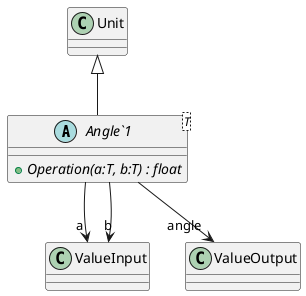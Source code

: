 @startuml
abstract class "Angle`1"<T> {
    + {abstract} Operation(a:T, b:T) : float
}
Unit <|-- "Angle`1"
"Angle`1" --> "a" ValueInput
"Angle`1" --> "b" ValueInput
"Angle`1" --> "angle" ValueOutput
@enduml

